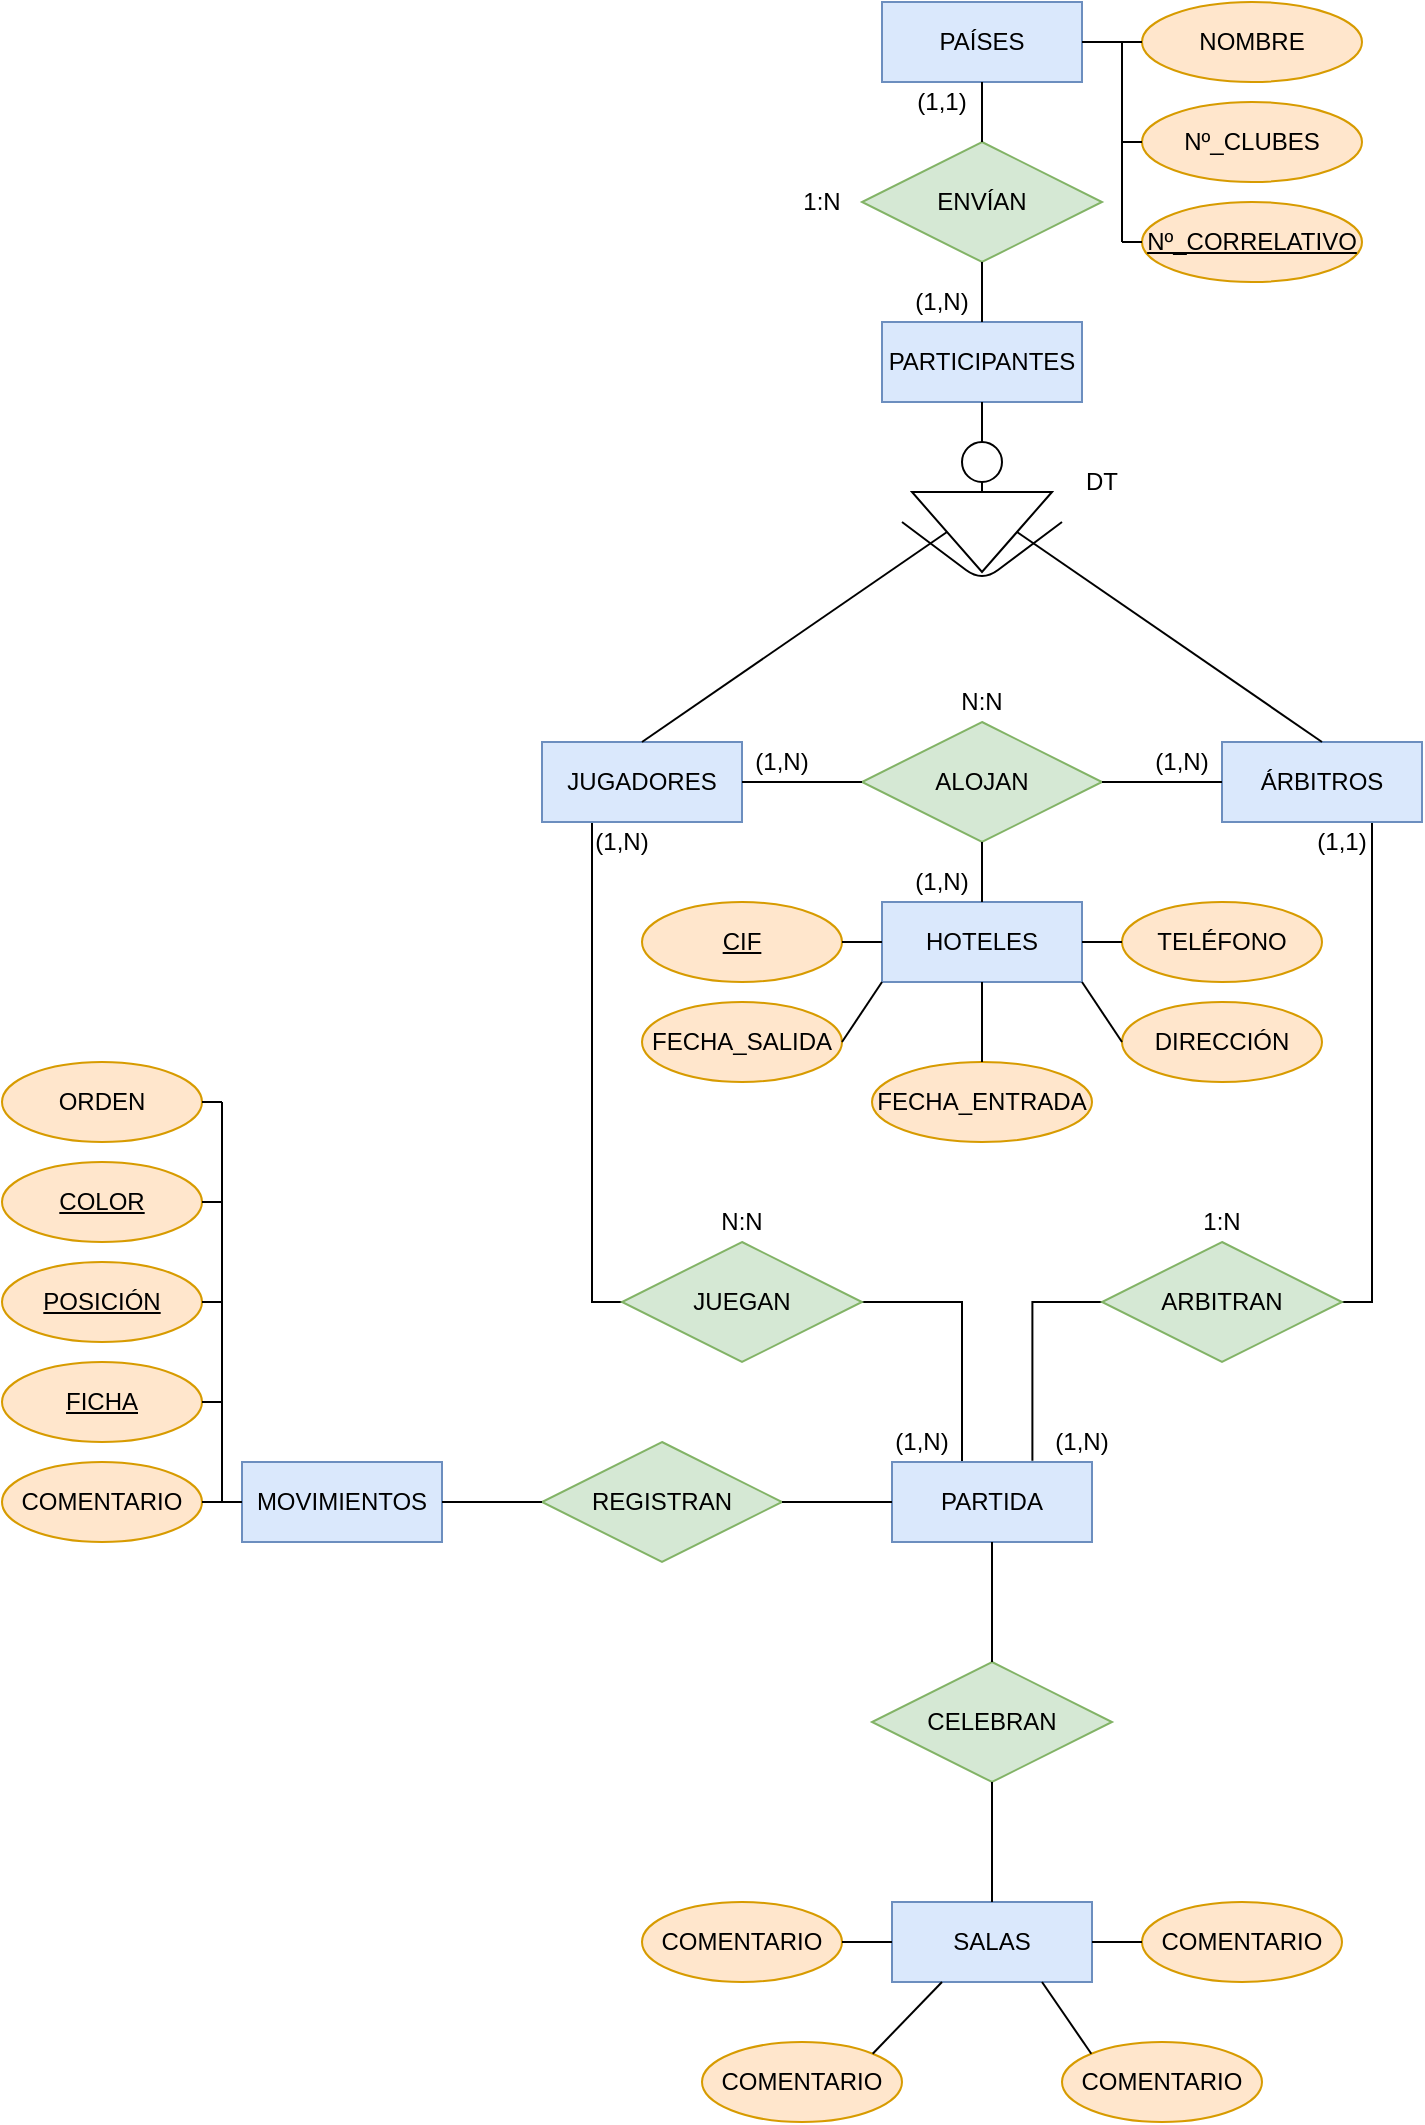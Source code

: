 <mxfile version="13.8.8" type="github">
  <diagram id="t2MNdMdxcZ_bHqu0hGdV" name="Page-1">
    <mxGraphModel dx="1185" dy="581" grid="1" gridSize="10" guides="1" tooltips="1" connect="1" arrows="1" fold="1" page="1" pageScale="1" pageWidth="827" pageHeight="1169" math="0" shadow="0">
      <root>
        <mxCell id="0" />
        <mxCell id="1" parent="0" />
        <mxCell id="O3lrr17sqKXVpt-QXPSw-1" value="ENVÍAN" style="shape=rhombus;perimeter=rhombusPerimeter;whiteSpace=wrap;html=1;align=center;fillColor=#d5e8d4;strokeColor=#82b366;" vertex="1" parent="1">
          <mxGeometry x="520" y="90" width="120" height="60" as="geometry" />
        </mxCell>
        <mxCell id="O3lrr17sqKXVpt-QXPSw-2" value="PARTICIPANTES" style="whiteSpace=wrap;html=1;align=center;fillColor=#dae8fc;strokeColor=#6c8ebf;" vertex="1" parent="1">
          <mxGeometry x="530" y="180" width="100" height="40" as="geometry" />
        </mxCell>
        <mxCell id="O3lrr17sqKXVpt-QXPSw-3" value="(1,1)" style="text;html=1;strokeColor=none;fillColor=none;align=center;verticalAlign=middle;whiteSpace=wrap;rounded=0;" vertex="1" parent="1">
          <mxGeometry x="540" y="60" width="40" height="20" as="geometry" />
        </mxCell>
        <mxCell id="O3lrr17sqKXVpt-QXPSw-4" value="1:N" style="text;html=1;strokeColor=none;fillColor=none;align=center;verticalAlign=middle;whiteSpace=wrap;rounded=0;" vertex="1" parent="1">
          <mxGeometry x="480" y="110" width="40" height="20" as="geometry" />
        </mxCell>
        <mxCell id="O3lrr17sqKXVpt-QXPSw-5" value="NOMBRE" style="ellipse;whiteSpace=wrap;html=1;align=center;fillColor=#ffe6cc;strokeColor=#d79b00;" vertex="1" parent="1">
          <mxGeometry x="660" y="20" width="110" height="40" as="geometry" />
        </mxCell>
        <mxCell id="O3lrr17sqKXVpt-QXPSw-6" value="" style="triangle;whiteSpace=wrap;html=1;rotation=90;" vertex="1" parent="1">
          <mxGeometry x="560" y="250" width="40" height="70" as="geometry" />
        </mxCell>
        <mxCell id="O3lrr17sqKXVpt-QXPSw-7" value="" style="ellipse;whiteSpace=wrap;html=1;aspect=fixed;" vertex="1" parent="1">
          <mxGeometry x="570" y="240" width="20" height="20" as="geometry" />
        </mxCell>
        <mxCell id="O3lrr17sqKXVpt-QXPSw-8" value="" style="endArrow=none;html=1;entryX=0.5;entryY=1;entryDx=0;entryDy=0;exitX=0;exitY=0.5;exitDx=0;exitDy=0;" edge="1" parent="1" source="O3lrr17sqKXVpt-QXPSw-6" target="O3lrr17sqKXVpt-QXPSw-7">
          <mxGeometry width="50" height="50" relative="1" as="geometry">
            <mxPoint x="550" y="330" as="sourcePoint" />
            <mxPoint x="600" y="280" as="targetPoint" />
          </mxGeometry>
        </mxCell>
        <mxCell id="O3lrr17sqKXVpt-QXPSw-9" value="" style="endArrow=none;html=1;entryX=0.5;entryY=0;entryDx=0;entryDy=0;exitX=0.5;exitY=1;exitDx=0;exitDy=0;" edge="1" parent="1" source="O3lrr17sqKXVpt-QXPSw-2" target="O3lrr17sqKXVpt-QXPSw-7">
          <mxGeometry width="50" height="50" relative="1" as="geometry">
            <mxPoint x="510" y="320" as="sourcePoint" />
            <mxPoint x="560" y="270" as="targetPoint" />
          </mxGeometry>
        </mxCell>
        <mxCell id="O3lrr17sqKXVpt-QXPSw-31" style="edgeStyle=orthogonalEdgeStyle;rounded=0;orthogonalLoop=1;jettySize=auto;html=1;exitX=0.25;exitY=1;exitDx=0;exitDy=0;entryX=0;entryY=0.5;entryDx=0;entryDy=0;endArrow=none;endFill=0;" edge="1" parent="1" source="O3lrr17sqKXVpt-QXPSw-10" target="O3lrr17sqKXVpt-QXPSw-32">
          <mxGeometry relative="1" as="geometry">
            <mxPoint x="385" y="670" as="targetPoint" />
            <Array as="points">
              <mxPoint x="385" y="670" />
            </Array>
          </mxGeometry>
        </mxCell>
        <mxCell id="O3lrr17sqKXVpt-QXPSw-10" value="JUGADORES" style="whiteSpace=wrap;html=1;align=center;fillColor=#dae8fc;strokeColor=#6c8ebf;" vertex="1" parent="1">
          <mxGeometry x="360" y="390" width="100" height="40" as="geometry" />
        </mxCell>
        <mxCell id="O3lrr17sqKXVpt-QXPSw-36" style="edgeStyle=orthogonalEdgeStyle;rounded=0;orthogonalLoop=1;jettySize=auto;html=1;exitX=0.75;exitY=1;exitDx=0;exitDy=0;entryX=1;entryY=0.5;entryDx=0;entryDy=0;endArrow=none;endFill=0;" edge="1" parent="1" source="O3lrr17sqKXVpt-QXPSw-11" target="O3lrr17sqKXVpt-QXPSw-34">
          <mxGeometry relative="1" as="geometry">
            <Array as="points">
              <mxPoint x="775" y="670" />
            </Array>
          </mxGeometry>
        </mxCell>
        <mxCell id="O3lrr17sqKXVpt-QXPSw-11" value="ÁRBITROS" style="whiteSpace=wrap;html=1;align=center;fillColor=#dae8fc;strokeColor=#6c8ebf;" vertex="1" parent="1">
          <mxGeometry x="700" y="390" width="100" height="40" as="geometry" />
        </mxCell>
        <mxCell id="O3lrr17sqKXVpt-QXPSw-12" value="ALOJAN" style="shape=rhombus;perimeter=rhombusPerimeter;whiteSpace=wrap;html=1;align=center;fillColor=#d5e8d4;strokeColor=#82b366;" vertex="1" parent="1">
          <mxGeometry x="520" y="380" width="120" height="60" as="geometry" />
        </mxCell>
        <mxCell id="O3lrr17sqKXVpt-QXPSw-14" value="" style="endArrow=none;html=1;" edge="1" parent="1">
          <mxGeometry width="50" height="50" relative="1" as="geometry">
            <mxPoint x="540" y="280" as="sourcePoint" />
            <mxPoint x="620" y="280" as="targetPoint" />
            <Array as="points">
              <mxPoint x="580" y="310" />
            </Array>
          </mxGeometry>
        </mxCell>
        <mxCell id="O3lrr17sqKXVpt-QXPSw-15" value="DT" style="text;html=1;strokeColor=none;fillColor=none;align=center;verticalAlign=middle;whiteSpace=wrap;rounded=0;shadow=0;" vertex="1" parent="1">
          <mxGeometry x="620" y="250" width="40" height="20" as="geometry" />
        </mxCell>
        <mxCell id="O3lrr17sqKXVpt-QXPSw-16" value="HOTELES" style="whiteSpace=wrap;html=1;align=center;fillColor=#dae8fc;strokeColor=#6c8ebf;" vertex="1" parent="1">
          <mxGeometry x="530" y="470" width="100" height="40" as="geometry" />
        </mxCell>
        <mxCell id="O3lrr17sqKXVpt-QXPSw-17" value="(1,N)" style="text;html=1;strokeColor=none;fillColor=none;align=center;verticalAlign=middle;whiteSpace=wrap;rounded=0;" vertex="1" parent="1">
          <mxGeometry x="540" y="450" width="40" height="20" as="geometry" />
        </mxCell>
        <mxCell id="O3lrr17sqKXVpt-QXPSw-18" value="FECHA_SALIDA" style="ellipse;whiteSpace=wrap;html=1;align=center;fillColor=#ffe6cc;strokeColor=#d79b00;" vertex="1" parent="1">
          <mxGeometry x="410" y="520" width="100" height="40" as="geometry" />
        </mxCell>
        <mxCell id="O3lrr17sqKXVpt-QXPSw-19" value="CIF" style="ellipse;whiteSpace=wrap;html=1;align=center;fillColor=#ffe6cc;strokeColor=#d79b00;fontStyle=4" vertex="1" parent="1">
          <mxGeometry x="410" y="470" width="100" height="40" as="geometry" />
        </mxCell>
        <mxCell id="O3lrr17sqKXVpt-QXPSw-20" value="FECHA_ENTRADA" style="ellipse;whiteSpace=wrap;html=1;align=center;fillColor=#ffe6cc;strokeColor=#d79b00;" vertex="1" parent="1">
          <mxGeometry x="525" y="550" width="110" height="40" as="geometry" />
        </mxCell>
        <mxCell id="O3lrr17sqKXVpt-QXPSw-21" value="DIRECCIÓN" style="ellipse;whiteSpace=wrap;html=1;align=center;fillColor=#ffe6cc;strokeColor=#d79b00;" vertex="1" parent="1">
          <mxGeometry x="650" y="520" width="100" height="40" as="geometry" />
        </mxCell>
        <mxCell id="O3lrr17sqKXVpt-QXPSw-22" value="TELÉFONO" style="ellipse;whiteSpace=wrap;html=1;align=center;fillColor=#ffe6cc;strokeColor=#d79b00;" vertex="1" parent="1">
          <mxGeometry x="650" y="470" width="100" height="40" as="geometry" />
        </mxCell>
        <mxCell id="O3lrr17sqKXVpt-QXPSw-23" value="" style="endArrow=none;html=1;entryX=1;entryY=0.5;entryDx=0;entryDy=0;exitX=0;exitY=0.5;exitDx=0;exitDy=0;" edge="1" parent="1" source="O3lrr17sqKXVpt-QXPSw-16" target="O3lrr17sqKXVpt-QXPSw-19">
          <mxGeometry width="50" height="50" relative="1" as="geometry">
            <mxPoint x="410" y="600" as="sourcePoint" />
            <mxPoint x="460" y="550" as="targetPoint" />
          </mxGeometry>
        </mxCell>
        <mxCell id="O3lrr17sqKXVpt-QXPSw-24" value="" style="endArrow=none;html=1;exitX=0;exitY=1;exitDx=0;exitDy=0;entryX=1;entryY=0.5;entryDx=0;entryDy=0;" edge="1" parent="1" source="O3lrr17sqKXVpt-QXPSw-16" target="O3lrr17sqKXVpt-QXPSw-18">
          <mxGeometry width="50" height="50" relative="1" as="geometry">
            <mxPoint x="410" y="600" as="sourcePoint" />
            <mxPoint x="460" y="550" as="targetPoint" />
          </mxGeometry>
        </mxCell>
        <mxCell id="O3lrr17sqKXVpt-QXPSw-25" value="" style="endArrow=none;html=1;exitX=0.5;exitY=1;exitDx=0;exitDy=0;entryX=0.5;entryY=0;entryDx=0;entryDy=0;" edge="1" parent="1" source="O3lrr17sqKXVpt-QXPSw-16" target="O3lrr17sqKXVpt-QXPSw-20">
          <mxGeometry width="50" height="50" relative="1" as="geometry">
            <mxPoint x="540" y="520" as="sourcePoint" />
            <mxPoint x="520" y="550" as="targetPoint" />
          </mxGeometry>
        </mxCell>
        <mxCell id="O3lrr17sqKXVpt-QXPSw-26" value="" style="endArrow=none;html=1;exitX=1;exitY=1;exitDx=0;exitDy=0;entryX=0;entryY=0.5;entryDx=0;entryDy=0;" edge="1" parent="1" source="O3lrr17sqKXVpt-QXPSw-16" target="O3lrr17sqKXVpt-QXPSw-21">
          <mxGeometry width="50" height="50" relative="1" as="geometry">
            <mxPoint x="550" y="530" as="sourcePoint" />
            <mxPoint x="530" y="560" as="targetPoint" />
          </mxGeometry>
        </mxCell>
        <mxCell id="O3lrr17sqKXVpt-QXPSw-27" value="" style="endArrow=none;html=1;exitX=1;exitY=0.5;exitDx=0;exitDy=0;entryX=0;entryY=0.5;entryDx=0;entryDy=0;" edge="1" parent="1" source="O3lrr17sqKXVpt-QXPSw-16" target="O3lrr17sqKXVpt-QXPSw-22">
          <mxGeometry width="50" height="50" relative="1" as="geometry">
            <mxPoint x="560" y="540" as="sourcePoint" />
            <mxPoint x="540" y="570" as="targetPoint" />
          </mxGeometry>
        </mxCell>
        <mxCell id="O3lrr17sqKXVpt-QXPSw-28" value="" style="endArrow=none;html=1;exitX=0.5;exitY=1;exitDx=0;exitDy=0;entryX=0.5;entryY=0;entryDx=0;entryDy=0;" edge="1" parent="1" source="O3lrr17sqKXVpt-QXPSw-12" target="O3lrr17sqKXVpt-QXPSw-16">
          <mxGeometry width="50" height="50" relative="1" as="geometry">
            <mxPoint x="570" y="550" as="sourcePoint" />
            <mxPoint x="550" y="580" as="targetPoint" />
          </mxGeometry>
        </mxCell>
        <mxCell id="O3lrr17sqKXVpt-QXPSw-37" style="edgeStyle=orthogonalEdgeStyle;rounded=0;orthogonalLoop=1;jettySize=auto;html=1;exitX=1;exitY=0.5;exitDx=0;exitDy=0;entryX=0.35;entryY=0;entryDx=0;entryDy=0;entryPerimeter=0;endArrow=none;endFill=0;" edge="1" parent="1" source="O3lrr17sqKXVpt-QXPSw-32" target="O3lrr17sqKXVpt-QXPSw-33">
          <mxGeometry relative="1" as="geometry" />
        </mxCell>
        <mxCell id="O3lrr17sqKXVpt-QXPSw-32" value="JUEGAN" style="shape=rhombus;perimeter=rhombusPerimeter;whiteSpace=wrap;html=1;align=center;fillColor=#d5e8d4;strokeColor=#82b366;" vertex="1" parent="1">
          <mxGeometry x="400" y="640" width="120" height="60" as="geometry" />
        </mxCell>
        <mxCell id="O3lrr17sqKXVpt-QXPSw-33" value="PARTIDA" style="whiteSpace=wrap;html=1;align=center;fillColor=#dae8fc;strokeColor=#6c8ebf;" vertex="1" parent="1">
          <mxGeometry x="535" y="750" width="100" height="40" as="geometry" />
        </mxCell>
        <mxCell id="O3lrr17sqKXVpt-QXPSw-38" style="edgeStyle=orthogonalEdgeStyle;rounded=0;orthogonalLoop=1;jettySize=auto;html=1;exitX=0;exitY=0.5;exitDx=0;exitDy=0;entryX=0.702;entryY=-0.016;entryDx=0;entryDy=0;entryPerimeter=0;endArrow=none;endFill=0;" edge="1" parent="1" source="O3lrr17sqKXVpt-QXPSw-34" target="O3lrr17sqKXVpt-QXPSw-33">
          <mxGeometry relative="1" as="geometry" />
        </mxCell>
        <mxCell id="O3lrr17sqKXVpt-QXPSw-34" value="ARBITRAN" style="shape=rhombus;perimeter=rhombusPerimeter;whiteSpace=wrap;html=1;align=center;fillColor=#d5e8d4;strokeColor=#82b366;" vertex="1" parent="1">
          <mxGeometry x="640" y="640" width="120" height="60" as="geometry" />
        </mxCell>
        <mxCell id="O3lrr17sqKXVpt-QXPSw-39" value="" style="endArrow=none;html=1;entryX=0.5;entryY=1;entryDx=0;entryDy=0;exitX=0.5;exitY=0;exitDx=0;exitDy=0;" edge="1" parent="1" source="O3lrr17sqKXVpt-QXPSw-10" target="O3lrr17sqKXVpt-QXPSw-6">
          <mxGeometry width="50" height="50" relative="1" as="geometry">
            <mxPoint x="280" y="460" as="sourcePoint" />
            <mxPoint x="330" y="410" as="targetPoint" />
          </mxGeometry>
        </mxCell>
        <mxCell id="O3lrr17sqKXVpt-QXPSw-40" value="" style="endArrow=none;html=1;entryX=0.5;entryY=0;entryDx=0;entryDy=0;exitX=0.5;exitY=0;exitDx=0;exitDy=0;" edge="1" parent="1" source="O3lrr17sqKXVpt-QXPSw-11" target="O3lrr17sqKXVpt-QXPSw-6">
          <mxGeometry width="50" height="50" relative="1" as="geometry">
            <mxPoint x="420" y="400" as="sourcePoint" />
            <mxPoint x="572.5" y="295" as="targetPoint" />
          </mxGeometry>
        </mxCell>
        <mxCell id="O3lrr17sqKXVpt-QXPSw-41" value="PAÍSES" style="whiteSpace=wrap;html=1;align=center;fillColor=#dae8fc;strokeColor=#6c8ebf;" vertex="1" parent="1">
          <mxGeometry x="530" y="20" width="100" height="40" as="geometry" />
        </mxCell>
        <mxCell id="O3lrr17sqKXVpt-QXPSw-42" value="" style="endArrow=none;html=1;entryX=0.5;entryY=1;entryDx=0;entryDy=0;exitX=0.5;exitY=0;exitDx=0;exitDy=0;" edge="1" parent="1" source="O3lrr17sqKXVpt-QXPSw-1" target="O3lrr17sqKXVpt-QXPSw-41">
          <mxGeometry width="50" height="50" relative="1" as="geometry">
            <mxPoint x="280" y="330" as="sourcePoint" />
            <mxPoint x="330" y="280" as="targetPoint" />
          </mxGeometry>
        </mxCell>
        <mxCell id="O3lrr17sqKXVpt-QXPSw-43" value="" style="endArrow=none;html=1;entryX=0.5;entryY=0;entryDx=0;entryDy=0;exitX=0.5;exitY=1;exitDx=0;exitDy=0;" edge="1" parent="1" source="O3lrr17sqKXVpt-QXPSw-1" target="O3lrr17sqKXVpt-QXPSw-2">
          <mxGeometry width="50" height="50" relative="1" as="geometry">
            <mxPoint x="590" y="100" as="sourcePoint" />
            <mxPoint x="590" y="70" as="targetPoint" />
          </mxGeometry>
        </mxCell>
        <mxCell id="O3lrr17sqKXVpt-QXPSw-44" value="(1,N)" style="text;html=1;strokeColor=none;fillColor=none;align=center;verticalAlign=middle;whiteSpace=wrap;rounded=0;" vertex="1" parent="1">
          <mxGeometry x="540" y="160" width="40" height="20" as="geometry" />
        </mxCell>
        <mxCell id="O3lrr17sqKXVpt-QXPSw-45" value="Nº_CLUBES" style="ellipse;whiteSpace=wrap;html=1;align=center;fillColor=#ffe6cc;strokeColor=#d79b00;" vertex="1" parent="1">
          <mxGeometry x="660" y="70" width="110" height="40" as="geometry" />
        </mxCell>
        <mxCell id="O3lrr17sqKXVpt-QXPSw-46" value="Nº_CORRELATIVO" style="ellipse;whiteSpace=wrap;html=1;align=center;fillColor=#ffe6cc;strokeColor=#d79b00;fontStyle=4" vertex="1" parent="1">
          <mxGeometry x="660" y="120" width="110" height="40" as="geometry" />
        </mxCell>
        <mxCell id="O3lrr17sqKXVpt-QXPSw-47" value="" style="endArrow=none;html=1;entryX=1;entryY=0.5;entryDx=0;entryDy=0;exitX=0;exitY=0.5;exitDx=0;exitDy=0;" edge="1" parent="1" source="O3lrr17sqKXVpt-QXPSw-5" target="O3lrr17sqKXVpt-QXPSw-41">
          <mxGeometry width="50" height="50" relative="1" as="geometry">
            <mxPoint x="640" y="80" as="sourcePoint" />
            <mxPoint x="330" y="280" as="targetPoint" />
          </mxGeometry>
        </mxCell>
        <mxCell id="O3lrr17sqKXVpt-QXPSw-48" value="" style="endArrow=none;html=1;" edge="1" parent="1">
          <mxGeometry width="50" height="50" relative="1" as="geometry">
            <mxPoint x="650" y="140" as="sourcePoint" />
            <mxPoint x="650" y="40" as="targetPoint" />
          </mxGeometry>
        </mxCell>
        <mxCell id="O3lrr17sqKXVpt-QXPSw-49" value="" style="endArrow=none;html=1;exitX=0;exitY=0.5;exitDx=0;exitDy=0;" edge="1" parent="1" source="O3lrr17sqKXVpt-QXPSw-45">
          <mxGeometry width="50" height="50" relative="1" as="geometry">
            <mxPoint x="660" y="150" as="sourcePoint" />
            <mxPoint x="650" y="90" as="targetPoint" />
          </mxGeometry>
        </mxCell>
        <mxCell id="O3lrr17sqKXVpt-QXPSw-50" value="" style="endArrow=none;html=1;exitX=0;exitY=0.5;exitDx=0;exitDy=0;" edge="1" parent="1" source="O3lrr17sqKXVpt-QXPSw-46">
          <mxGeometry width="50" height="50" relative="1" as="geometry">
            <mxPoint x="670" y="100" as="sourcePoint" />
            <mxPoint x="650" y="140" as="targetPoint" />
          </mxGeometry>
        </mxCell>
        <mxCell id="O3lrr17sqKXVpt-QXPSw-51" value="(1,N)" style="text;html=1;strokeColor=none;fillColor=none;align=center;verticalAlign=middle;whiteSpace=wrap;rounded=0;" vertex="1" parent="1">
          <mxGeometry x="460" y="390" width="40" height="20" as="geometry" />
        </mxCell>
        <mxCell id="O3lrr17sqKXVpt-QXPSw-52" value="" style="endArrow=none;html=1;entryX=1;entryY=0.5;entryDx=0;entryDy=0;exitX=0;exitY=0.5;exitDx=0;exitDy=0;" edge="1" parent="1" source="O3lrr17sqKXVpt-QXPSw-12" target="O3lrr17sqKXVpt-QXPSw-10">
          <mxGeometry width="50" height="50" relative="1" as="geometry">
            <mxPoint x="400" y="530" as="sourcePoint" />
            <mxPoint x="450" y="480" as="targetPoint" />
          </mxGeometry>
        </mxCell>
        <mxCell id="O3lrr17sqKXVpt-QXPSw-53" value="" style="endArrow=none;html=1;entryX=0;entryY=0.5;entryDx=0;entryDy=0;exitX=1;exitY=0.5;exitDx=0;exitDy=0;" edge="1" parent="1" source="O3lrr17sqKXVpt-QXPSw-12" target="O3lrr17sqKXVpt-QXPSw-11">
          <mxGeometry width="50" height="50" relative="1" as="geometry">
            <mxPoint x="530" y="420.0" as="sourcePoint" />
            <mxPoint x="470" y="420.0" as="targetPoint" />
          </mxGeometry>
        </mxCell>
        <mxCell id="O3lrr17sqKXVpt-QXPSw-54" value="(1,N)" style="text;html=1;strokeColor=none;fillColor=none;align=center;verticalAlign=middle;whiteSpace=wrap;rounded=0;" vertex="1" parent="1">
          <mxGeometry x="660" y="390" width="40" height="20" as="geometry" />
        </mxCell>
        <mxCell id="O3lrr17sqKXVpt-QXPSw-55" value="N:N" style="text;html=1;strokeColor=none;fillColor=none;align=center;verticalAlign=middle;whiteSpace=wrap;rounded=0;" vertex="1" parent="1">
          <mxGeometry x="560" y="360" width="40" height="20" as="geometry" />
        </mxCell>
        <mxCell id="O3lrr17sqKXVpt-QXPSw-56" value="(1,N)" style="text;html=1;strokeColor=none;fillColor=none;align=center;verticalAlign=middle;whiteSpace=wrap;rounded=0;" vertex="1" parent="1">
          <mxGeometry x="380" y="430" width="40" height="20" as="geometry" />
        </mxCell>
        <mxCell id="O3lrr17sqKXVpt-QXPSw-57" value="(1,N)" style="text;html=1;strokeColor=none;fillColor=none;align=center;verticalAlign=middle;whiteSpace=wrap;rounded=0;" vertex="1" parent="1">
          <mxGeometry x="530" y="730" width="40" height="20" as="geometry" />
        </mxCell>
        <mxCell id="O3lrr17sqKXVpt-QXPSw-58" value="(1,N)" style="text;html=1;strokeColor=none;fillColor=none;align=center;verticalAlign=middle;whiteSpace=wrap;rounded=0;" vertex="1" parent="1">
          <mxGeometry x="610" y="730" width="40" height="20" as="geometry" />
        </mxCell>
        <mxCell id="O3lrr17sqKXVpt-QXPSw-59" value="(1,1)" style="text;html=1;strokeColor=none;fillColor=none;align=center;verticalAlign=middle;whiteSpace=wrap;rounded=0;" vertex="1" parent="1">
          <mxGeometry x="740" y="430" width="40" height="20" as="geometry" />
        </mxCell>
        <mxCell id="O3lrr17sqKXVpt-QXPSw-60" value="N:N" style="text;html=1;strokeColor=none;fillColor=none;align=center;verticalAlign=middle;whiteSpace=wrap;rounded=0;" vertex="1" parent="1">
          <mxGeometry x="440" y="620" width="40" height="20" as="geometry" />
        </mxCell>
        <mxCell id="O3lrr17sqKXVpt-QXPSw-61" value="1:N" style="text;html=1;strokeColor=none;fillColor=none;align=center;verticalAlign=middle;whiteSpace=wrap;rounded=0;" vertex="1" parent="1">
          <mxGeometry x="680" y="620" width="40" height="20" as="geometry" />
        </mxCell>
        <mxCell id="O3lrr17sqKXVpt-QXPSw-62" value="REGISTRAN" style="shape=rhombus;perimeter=rhombusPerimeter;whiteSpace=wrap;html=1;align=center;fillColor=#d5e8d4;strokeColor=#82b366;" vertex="1" parent="1">
          <mxGeometry x="360" y="740" width="120" height="60" as="geometry" />
        </mxCell>
        <mxCell id="O3lrr17sqKXVpt-QXPSw-63" value="MOVIMIENTOS" style="whiteSpace=wrap;html=1;align=center;fillColor=#dae8fc;strokeColor=#6c8ebf;" vertex="1" parent="1">
          <mxGeometry x="210" y="750" width="100" height="40" as="geometry" />
        </mxCell>
        <mxCell id="O3lrr17sqKXVpt-QXPSw-64" value="" style="endArrow=none;html=1;entryX=1;entryY=0.5;entryDx=0;entryDy=0;exitX=0;exitY=0.5;exitDx=0;exitDy=0;" edge="1" parent="1" source="O3lrr17sqKXVpt-QXPSw-62" target="O3lrr17sqKXVpt-QXPSw-63">
          <mxGeometry width="50" height="50" relative="1" as="geometry">
            <mxPoint x="110" y="820" as="sourcePoint" />
            <mxPoint x="160" y="770" as="targetPoint" />
          </mxGeometry>
        </mxCell>
        <mxCell id="O3lrr17sqKXVpt-QXPSw-65" value="" style="endArrow=none;html=1;entryX=0;entryY=0.5;entryDx=0;entryDy=0;exitX=1;exitY=0.5;exitDx=0;exitDy=0;" edge="1" parent="1" source="O3lrr17sqKXVpt-QXPSw-62" target="O3lrr17sqKXVpt-QXPSw-33">
          <mxGeometry width="50" height="50" relative="1" as="geometry">
            <mxPoint x="370" y="780" as="sourcePoint" />
            <mxPoint x="320" y="780" as="targetPoint" />
          </mxGeometry>
        </mxCell>
        <mxCell id="O3lrr17sqKXVpt-QXPSw-66" value="COLOR" style="ellipse;whiteSpace=wrap;html=1;align=center;fillColor=#ffe6cc;strokeColor=#d79b00;fontStyle=4" vertex="1" parent="1">
          <mxGeometry x="90" y="600" width="100" height="40" as="geometry" />
        </mxCell>
        <mxCell id="O3lrr17sqKXVpt-QXPSw-67" value="POSICIÓN" style="ellipse;whiteSpace=wrap;html=1;align=center;fillColor=#ffe6cc;strokeColor=#d79b00;fontStyle=4" vertex="1" parent="1">
          <mxGeometry x="90" y="650" width="100" height="40" as="geometry" />
        </mxCell>
        <mxCell id="O3lrr17sqKXVpt-QXPSw-68" value="FICHA" style="ellipse;whiteSpace=wrap;html=1;align=center;fillColor=#ffe6cc;strokeColor=#d79b00;fontStyle=4" vertex="1" parent="1">
          <mxGeometry x="90" y="700" width="100" height="40" as="geometry" />
        </mxCell>
        <mxCell id="O3lrr17sqKXVpt-QXPSw-69" value="COMENTARIO" style="ellipse;whiteSpace=wrap;html=1;align=center;fillColor=#ffe6cc;strokeColor=#d79b00;" vertex="1" parent="1">
          <mxGeometry x="90" y="750" width="100" height="40" as="geometry" />
        </mxCell>
        <mxCell id="O3lrr17sqKXVpt-QXPSw-70" value="ORDEN" style="ellipse;whiteSpace=wrap;html=1;align=center;fillColor=#ffe6cc;strokeColor=#d79b00;" vertex="1" parent="1">
          <mxGeometry x="90" y="550" width="100" height="40" as="geometry" />
        </mxCell>
        <mxCell id="O3lrr17sqKXVpt-QXPSw-71" value="" style="endArrow=none;html=1;entryX=1;entryY=0.5;entryDx=0;entryDy=0;exitX=0;exitY=0.5;exitDx=0;exitDy=0;" edge="1" parent="1" source="O3lrr17sqKXVpt-QXPSw-63" target="O3lrr17sqKXVpt-QXPSw-69">
          <mxGeometry width="50" height="50" relative="1" as="geometry">
            <mxPoint x="110" y="820" as="sourcePoint" />
            <mxPoint x="160" y="770" as="targetPoint" />
          </mxGeometry>
        </mxCell>
        <mxCell id="O3lrr17sqKXVpt-QXPSw-72" value="" style="endArrow=none;html=1;" edge="1" parent="1">
          <mxGeometry width="50" height="50" relative="1" as="geometry">
            <mxPoint x="200" y="570" as="sourcePoint" />
            <mxPoint x="200" y="770" as="targetPoint" />
          </mxGeometry>
        </mxCell>
        <mxCell id="O3lrr17sqKXVpt-QXPSw-73" value="" style="endArrow=none;html=1;entryX=1;entryY=0.5;entryDx=0;entryDy=0;" edge="1" parent="1" target="O3lrr17sqKXVpt-QXPSw-68">
          <mxGeometry width="50" height="50" relative="1" as="geometry">
            <mxPoint x="200" y="720" as="sourcePoint" />
            <mxPoint x="210" y="790" as="targetPoint" />
          </mxGeometry>
        </mxCell>
        <mxCell id="O3lrr17sqKXVpt-QXPSw-74" value="" style="endArrow=none;html=1;entryX=1;entryY=0.5;entryDx=0;entryDy=0;" edge="1" parent="1" target="O3lrr17sqKXVpt-QXPSw-67">
          <mxGeometry width="50" height="50" relative="1" as="geometry">
            <mxPoint x="200" y="670" as="sourcePoint" />
            <mxPoint x="220" y="800" as="targetPoint" />
          </mxGeometry>
        </mxCell>
        <mxCell id="O3lrr17sqKXVpt-QXPSw-75" value="" style="endArrow=none;html=1;entryX=1;entryY=0.5;entryDx=0;entryDy=0;" edge="1" parent="1" target="O3lrr17sqKXVpt-QXPSw-70">
          <mxGeometry width="50" height="50" relative="1" as="geometry">
            <mxPoint x="200" y="570" as="sourcePoint" />
            <mxPoint x="230" y="810" as="targetPoint" />
          </mxGeometry>
        </mxCell>
        <mxCell id="O3lrr17sqKXVpt-QXPSw-76" value="" style="endArrow=none;html=1;entryX=1;entryY=0.5;entryDx=0;entryDy=0;" edge="1" parent="1" target="O3lrr17sqKXVpt-QXPSw-66">
          <mxGeometry width="50" height="50" relative="1" as="geometry">
            <mxPoint x="200" y="620" as="sourcePoint" />
            <mxPoint x="240" y="820" as="targetPoint" />
          </mxGeometry>
        </mxCell>
        <mxCell id="O3lrr17sqKXVpt-QXPSw-77" value="CELEBRAN" style="shape=rhombus;perimeter=rhombusPerimeter;whiteSpace=wrap;html=1;align=center;fillColor=#d5e8d4;strokeColor=#82b366;" vertex="1" parent="1">
          <mxGeometry x="525" y="850" width="120" height="60" as="geometry" />
        </mxCell>
        <mxCell id="O3lrr17sqKXVpt-QXPSw-78" value="SALAS" style="whiteSpace=wrap;html=1;align=center;fillColor=#dae8fc;strokeColor=#6c8ebf;" vertex="1" parent="1">
          <mxGeometry x="535" y="970" width="100" height="40" as="geometry" />
        </mxCell>
        <mxCell id="O3lrr17sqKXVpt-QXPSw-79" value="COMENTARIO" style="ellipse;whiteSpace=wrap;html=1;align=center;fillColor=#ffe6cc;strokeColor=#d79b00;" vertex="1" parent="1">
          <mxGeometry x="440" y="1040" width="100" height="40" as="geometry" />
        </mxCell>
        <mxCell id="O3lrr17sqKXVpt-QXPSw-80" value="COMENTARIO" style="ellipse;whiteSpace=wrap;html=1;align=center;fillColor=#ffe6cc;strokeColor=#d79b00;" vertex="1" parent="1">
          <mxGeometry x="410" y="970" width="100" height="40" as="geometry" />
        </mxCell>
        <mxCell id="O3lrr17sqKXVpt-QXPSw-81" value="COMENTARIO" style="ellipse;whiteSpace=wrap;html=1;align=center;fillColor=#ffe6cc;strokeColor=#d79b00;" vertex="1" parent="1">
          <mxGeometry x="660" y="970" width="100" height="40" as="geometry" />
        </mxCell>
        <mxCell id="O3lrr17sqKXVpt-QXPSw-82" value="COMENTARIO" style="ellipse;whiteSpace=wrap;html=1;align=center;fillColor=#ffe6cc;strokeColor=#d79b00;" vertex="1" parent="1">
          <mxGeometry x="620" y="1040" width="100" height="40" as="geometry" />
        </mxCell>
        <mxCell id="O3lrr17sqKXVpt-QXPSw-83" value="" style="endArrow=none;html=1;entryX=1;entryY=0.5;entryDx=0;entryDy=0;exitX=0;exitY=0.5;exitDx=0;exitDy=0;" edge="1" parent="1" source="O3lrr17sqKXVpt-QXPSw-78" target="O3lrr17sqKXVpt-QXPSw-80">
          <mxGeometry width="50" height="50" relative="1" as="geometry">
            <mxPoint x="430" y="1030" as="sourcePoint" />
            <mxPoint x="480" y="980" as="targetPoint" />
          </mxGeometry>
        </mxCell>
        <mxCell id="O3lrr17sqKXVpt-QXPSw-84" value="" style="endArrow=none;html=1;entryX=1;entryY=0;entryDx=0;entryDy=0;exitX=0.25;exitY=1;exitDx=0;exitDy=0;" edge="1" parent="1" source="O3lrr17sqKXVpt-QXPSw-78" target="O3lrr17sqKXVpt-QXPSw-79">
          <mxGeometry width="50" height="50" relative="1" as="geometry">
            <mxPoint x="545" y="1000" as="sourcePoint" />
            <mxPoint x="520" y="1000" as="targetPoint" />
          </mxGeometry>
        </mxCell>
        <mxCell id="O3lrr17sqKXVpt-QXPSw-85" value="" style="endArrow=none;html=1;entryX=0;entryY=0;entryDx=0;entryDy=0;exitX=0.75;exitY=1;exitDx=0;exitDy=0;" edge="1" parent="1" source="O3lrr17sqKXVpt-QXPSw-78" target="O3lrr17sqKXVpt-QXPSw-82">
          <mxGeometry width="50" height="50" relative="1" as="geometry">
            <mxPoint x="555" y="1010" as="sourcePoint" />
            <mxPoint x="530" y="1010" as="targetPoint" />
          </mxGeometry>
        </mxCell>
        <mxCell id="O3lrr17sqKXVpt-QXPSw-86" value="" style="endArrow=none;html=1;entryX=0;entryY=0.5;entryDx=0;entryDy=0;exitX=1;exitY=0.5;exitDx=0;exitDy=0;" edge="1" parent="1" source="O3lrr17sqKXVpt-QXPSw-78" target="O3lrr17sqKXVpt-QXPSw-81">
          <mxGeometry width="50" height="50" relative="1" as="geometry">
            <mxPoint x="565" y="1020" as="sourcePoint" />
            <mxPoint x="540" y="1020" as="targetPoint" />
          </mxGeometry>
        </mxCell>
        <mxCell id="O3lrr17sqKXVpt-QXPSw-87" value="" style="endArrow=none;html=1;entryX=0.5;entryY=1;entryDx=0;entryDy=0;exitX=0.5;exitY=0;exitDx=0;exitDy=0;" edge="1" parent="1" source="O3lrr17sqKXVpt-QXPSw-78" target="O3lrr17sqKXVpt-QXPSw-77">
          <mxGeometry width="50" height="50" relative="1" as="geometry">
            <mxPoint x="575" y="1030" as="sourcePoint" />
            <mxPoint x="550" y="1030" as="targetPoint" />
          </mxGeometry>
        </mxCell>
        <mxCell id="O3lrr17sqKXVpt-QXPSw-88" value="" style="endArrow=none;html=1;entryX=0.5;entryY=1;entryDx=0;entryDy=0;exitX=0.5;exitY=0;exitDx=0;exitDy=0;" edge="1" parent="1" source="O3lrr17sqKXVpt-QXPSw-77" target="O3lrr17sqKXVpt-QXPSw-33">
          <mxGeometry width="50" height="50" relative="1" as="geometry">
            <mxPoint x="585" y="1040" as="sourcePoint" />
            <mxPoint x="560" y="1040" as="targetPoint" />
          </mxGeometry>
        </mxCell>
      </root>
    </mxGraphModel>
  </diagram>
</mxfile>
